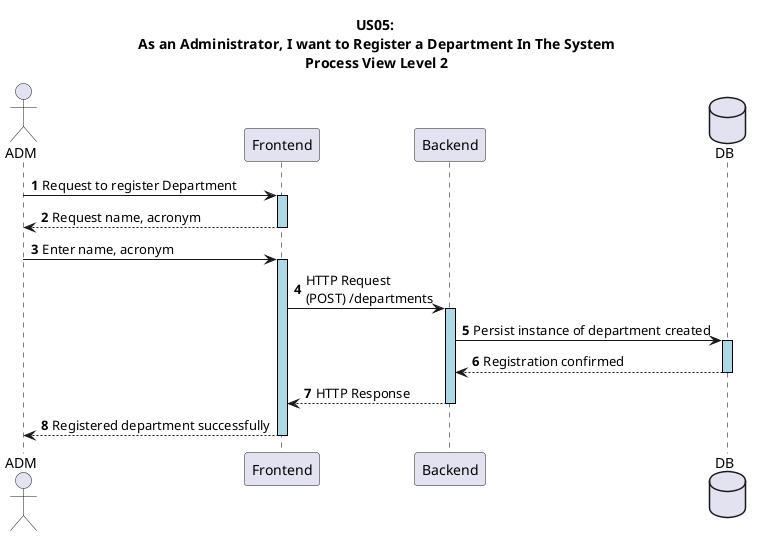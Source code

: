 @startuml
autonumber

skinparam sequence {
   LifelineBorderColor black
   LifelineBackgroundColor LightBlue
 }

title US05:\n As an Administrator, I want to Register a Department In The System\n Process View Level 2
actor ADM
participant "Frontend" as FE
participant "Backend" as BE
database DB

ADM -> FE ++: Request to register Department
FE --> ADM --: Request name, acronym
ADM -> FE ++: Enter name, acronym

FE -> BE ++: HTTP Request \n(POST) /departments
BE -> DB ++: Persist instance of department created
DB --> BE --: Registration confirmed
BE --> FE --: HTTP Response
FE --> ADM --: Registered department successfully

@enduml
